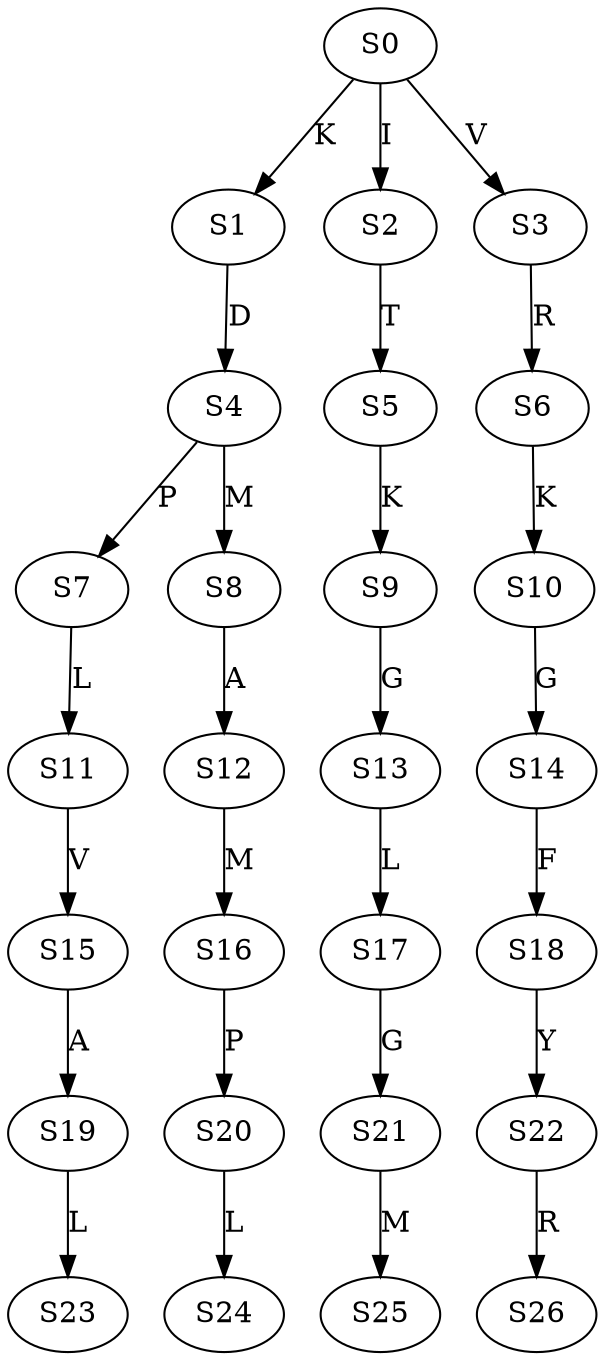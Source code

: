 strict digraph  {
	S0 -> S1 [ label = K ];
	S0 -> S2 [ label = I ];
	S0 -> S3 [ label = V ];
	S1 -> S4 [ label = D ];
	S2 -> S5 [ label = T ];
	S3 -> S6 [ label = R ];
	S4 -> S7 [ label = P ];
	S4 -> S8 [ label = M ];
	S5 -> S9 [ label = K ];
	S6 -> S10 [ label = K ];
	S7 -> S11 [ label = L ];
	S8 -> S12 [ label = A ];
	S9 -> S13 [ label = G ];
	S10 -> S14 [ label = G ];
	S11 -> S15 [ label = V ];
	S12 -> S16 [ label = M ];
	S13 -> S17 [ label = L ];
	S14 -> S18 [ label = F ];
	S15 -> S19 [ label = A ];
	S16 -> S20 [ label = P ];
	S17 -> S21 [ label = G ];
	S18 -> S22 [ label = Y ];
	S19 -> S23 [ label = L ];
	S20 -> S24 [ label = L ];
	S21 -> S25 [ label = M ];
	S22 -> S26 [ label = R ];
}
